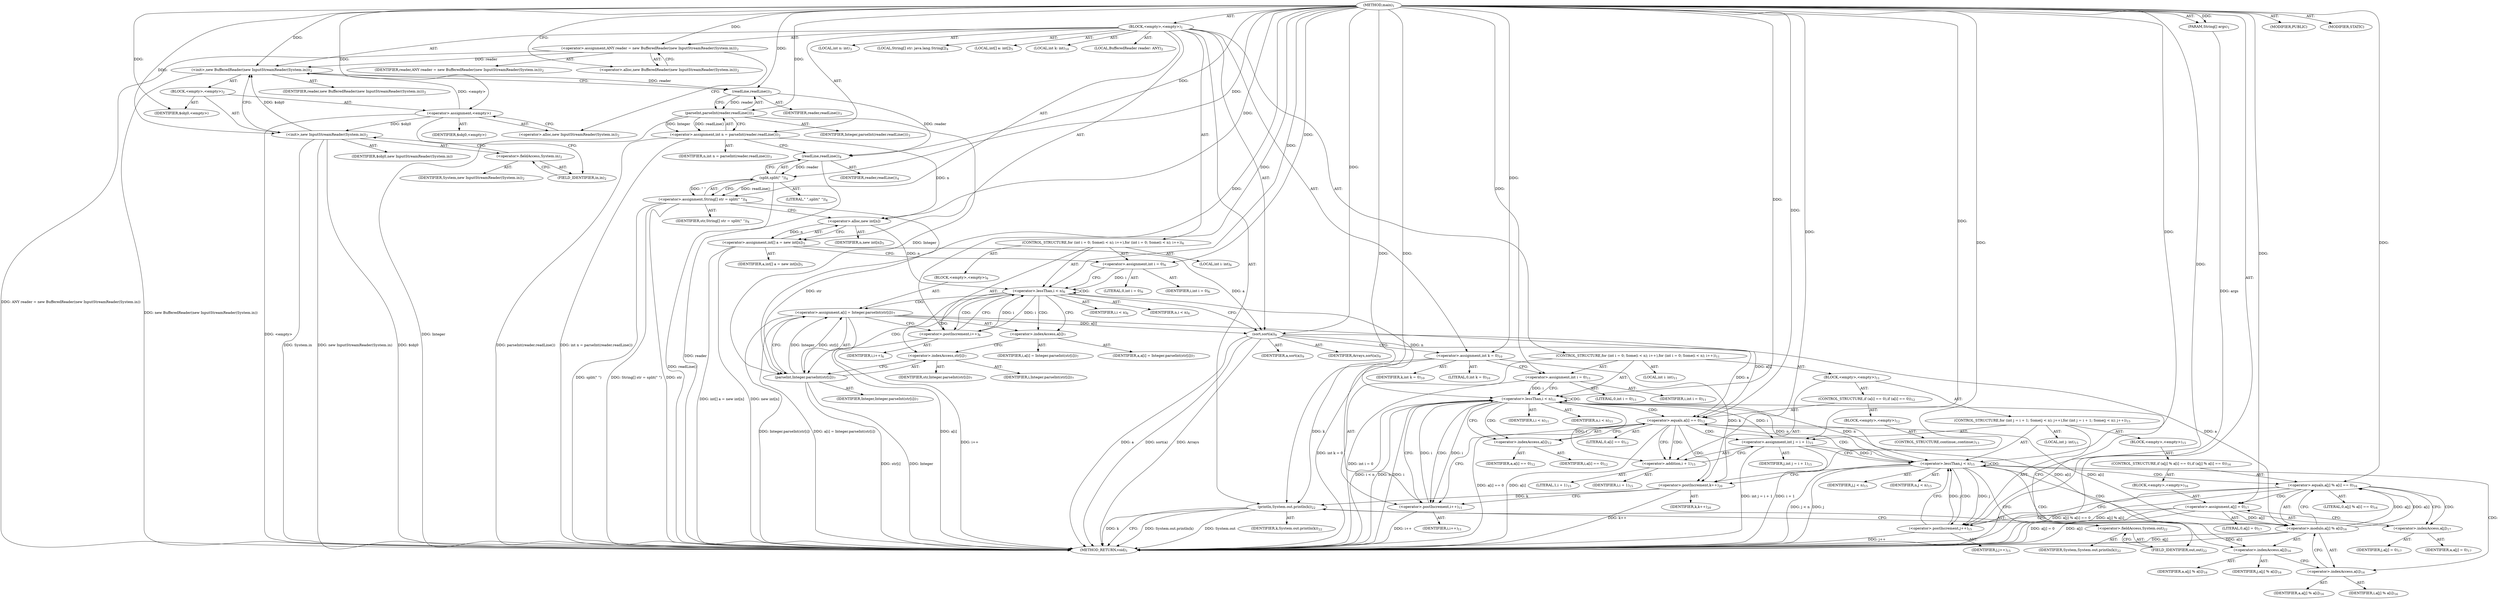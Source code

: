 digraph "main" {  
"19" [label = <(METHOD,main)<SUB>1</SUB>> ]
"20" [label = <(PARAM,String[] args)<SUB>1</SUB>> ]
"21" [label = <(BLOCK,&lt;empty&gt;,&lt;empty&gt;)<SUB>1</SUB>> ]
"4" [label = <(LOCAL,BufferedReader reader: ANY)<SUB>2</SUB>> ]
"22" [label = <(&lt;operator&gt;.assignment,ANY reader = new BufferedReader(new InputStreamReader(System.in)))<SUB>2</SUB>> ]
"23" [label = <(IDENTIFIER,reader,ANY reader = new BufferedReader(new InputStreamReader(System.in)))<SUB>2</SUB>> ]
"24" [label = <(&lt;operator&gt;.alloc,new BufferedReader(new InputStreamReader(System.in)))<SUB>2</SUB>> ]
"25" [label = <(&lt;init&gt;,new BufferedReader(new InputStreamReader(System.in)))<SUB>2</SUB>> ]
"3" [label = <(IDENTIFIER,reader,new BufferedReader(new InputStreamReader(System.in)))<SUB>2</SUB>> ]
"26" [label = <(BLOCK,&lt;empty&gt;,&lt;empty&gt;)<SUB>2</SUB>> ]
"27" [label = <(&lt;operator&gt;.assignment,&lt;empty&gt;)> ]
"28" [label = <(IDENTIFIER,$obj0,&lt;empty&gt;)> ]
"29" [label = <(&lt;operator&gt;.alloc,new InputStreamReader(System.in))<SUB>2</SUB>> ]
"30" [label = <(&lt;init&gt;,new InputStreamReader(System.in))<SUB>2</SUB>> ]
"31" [label = <(IDENTIFIER,$obj0,new InputStreamReader(System.in))> ]
"32" [label = <(&lt;operator&gt;.fieldAccess,System.in)<SUB>2</SUB>> ]
"33" [label = <(IDENTIFIER,System,new InputStreamReader(System.in))<SUB>2</SUB>> ]
"34" [label = <(FIELD_IDENTIFIER,in,in)<SUB>2</SUB>> ]
"35" [label = <(IDENTIFIER,$obj0,&lt;empty&gt;)> ]
"36" [label = <(LOCAL,int n: int)<SUB>3</SUB>> ]
"37" [label = <(&lt;operator&gt;.assignment,int n = parseInt(reader.readLine()))<SUB>3</SUB>> ]
"38" [label = <(IDENTIFIER,n,int n = parseInt(reader.readLine()))<SUB>3</SUB>> ]
"39" [label = <(parseInt,parseInt(reader.readLine()))<SUB>3</SUB>> ]
"40" [label = <(IDENTIFIER,Integer,parseInt(reader.readLine()))<SUB>3</SUB>> ]
"41" [label = <(readLine,readLine())<SUB>3</SUB>> ]
"42" [label = <(IDENTIFIER,reader,readLine())<SUB>3</SUB>> ]
"43" [label = <(LOCAL,String[] str: java.lang.String[])<SUB>4</SUB>> ]
"44" [label = <(&lt;operator&gt;.assignment,String[] str = split(&quot; &quot;))<SUB>4</SUB>> ]
"45" [label = <(IDENTIFIER,str,String[] str = split(&quot; &quot;))<SUB>4</SUB>> ]
"46" [label = <(split,split(&quot; &quot;))<SUB>4</SUB>> ]
"47" [label = <(readLine,readLine())<SUB>4</SUB>> ]
"48" [label = <(IDENTIFIER,reader,readLine())<SUB>4</SUB>> ]
"49" [label = <(LITERAL,&quot; &quot;,split(&quot; &quot;))<SUB>4</SUB>> ]
"50" [label = <(LOCAL,int[] a: int[])<SUB>5</SUB>> ]
"51" [label = <(&lt;operator&gt;.assignment,int[] a = new int[n])<SUB>5</SUB>> ]
"52" [label = <(IDENTIFIER,a,int[] a = new int[n])<SUB>5</SUB>> ]
"53" [label = <(&lt;operator&gt;.alloc,new int[n])> ]
"54" [label = <(IDENTIFIER,n,new int[n])<SUB>5</SUB>> ]
"55" [label = <(CONTROL_STRUCTURE,for (int i = 0; Some(i &lt; n); i++),for (int i = 0; Some(i &lt; n); i++))<SUB>6</SUB>> ]
"56" [label = <(LOCAL,int i: int)<SUB>6</SUB>> ]
"57" [label = <(&lt;operator&gt;.assignment,int i = 0)<SUB>6</SUB>> ]
"58" [label = <(IDENTIFIER,i,int i = 0)<SUB>6</SUB>> ]
"59" [label = <(LITERAL,0,int i = 0)<SUB>6</SUB>> ]
"60" [label = <(&lt;operator&gt;.lessThan,i &lt; n)<SUB>6</SUB>> ]
"61" [label = <(IDENTIFIER,i,i &lt; n)<SUB>6</SUB>> ]
"62" [label = <(IDENTIFIER,n,i &lt; n)<SUB>6</SUB>> ]
"63" [label = <(&lt;operator&gt;.postIncrement,i++)<SUB>6</SUB>> ]
"64" [label = <(IDENTIFIER,i,i++)<SUB>6</SUB>> ]
"65" [label = <(BLOCK,&lt;empty&gt;,&lt;empty&gt;)<SUB>6</SUB>> ]
"66" [label = <(&lt;operator&gt;.assignment,a[i] = Integer.parseInt(str[i]))<SUB>7</SUB>> ]
"67" [label = <(&lt;operator&gt;.indexAccess,a[i])<SUB>7</SUB>> ]
"68" [label = <(IDENTIFIER,a,a[i] = Integer.parseInt(str[i]))<SUB>7</SUB>> ]
"69" [label = <(IDENTIFIER,i,a[i] = Integer.parseInt(str[i]))<SUB>7</SUB>> ]
"70" [label = <(parseInt,Integer.parseInt(str[i]))<SUB>7</SUB>> ]
"71" [label = <(IDENTIFIER,Integer,Integer.parseInt(str[i]))<SUB>7</SUB>> ]
"72" [label = <(&lt;operator&gt;.indexAccess,str[i])<SUB>7</SUB>> ]
"73" [label = <(IDENTIFIER,str,Integer.parseInt(str[i]))<SUB>7</SUB>> ]
"74" [label = <(IDENTIFIER,i,Integer.parseInt(str[i]))<SUB>7</SUB>> ]
"75" [label = <(sort,sort(a))<SUB>9</SUB>> ]
"76" [label = <(IDENTIFIER,Arrays,sort(a))<SUB>9</SUB>> ]
"77" [label = <(IDENTIFIER,a,sort(a))<SUB>9</SUB>> ]
"78" [label = <(LOCAL,int k: int)<SUB>10</SUB>> ]
"79" [label = <(&lt;operator&gt;.assignment,int k = 0)<SUB>10</SUB>> ]
"80" [label = <(IDENTIFIER,k,int k = 0)<SUB>10</SUB>> ]
"81" [label = <(LITERAL,0,int k = 0)<SUB>10</SUB>> ]
"82" [label = <(CONTROL_STRUCTURE,for (int i = 0; Some(i &lt; n); i++),for (int i = 0; Some(i &lt; n); i++))<SUB>11</SUB>> ]
"83" [label = <(LOCAL,int i: int)<SUB>11</SUB>> ]
"84" [label = <(&lt;operator&gt;.assignment,int i = 0)<SUB>11</SUB>> ]
"85" [label = <(IDENTIFIER,i,int i = 0)<SUB>11</SUB>> ]
"86" [label = <(LITERAL,0,int i = 0)<SUB>11</SUB>> ]
"87" [label = <(&lt;operator&gt;.lessThan,i &lt; n)<SUB>11</SUB>> ]
"88" [label = <(IDENTIFIER,i,i &lt; n)<SUB>11</SUB>> ]
"89" [label = <(IDENTIFIER,n,i &lt; n)<SUB>11</SUB>> ]
"90" [label = <(&lt;operator&gt;.postIncrement,i++)<SUB>11</SUB>> ]
"91" [label = <(IDENTIFIER,i,i++)<SUB>11</SUB>> ]
"92" [label = <(BLOCK,&lt;empty&gt;,&lt;empty&gt;)<SUB>11</SUB>> ]
"93" [label = <(CONTROL_STRUCTURE,if (a[i] == 0),if (a[i] == 0))<SUB>12</SUB>> ]
"94" [label = <(&lt;operator&gt;.equals,a[i] == 0)<SUB>12</SUB>> ]
"95" [label = <(&lt;operator&gt;.indexAccess,a[i])<SUB>12</SUB>> ]
"96" [label = <(IDENTIFIER,a,a[i] == 0)<SUB>12</SUB>> ]
"97" [label = <(IDENTIFIER,i,a[i] == 0)<SUB>12</SUB>> ]
"98" [label = <(LITERAL,0,a[i] == 0)<SUB>12</SUB>> ]
"99" [label = <(BLOCK,&lt;empty&gt;,&lt;empty&gt;)<SUB>12</SUB>> ]
"100" [label = <(CONTROL_STRUCTURE,continue;,continue;)<SUB>13</SUB>> ]
"101" [label = <(CONTROL_STRUCTURE,for (int j = i + 1; Some(j &lt; n); j++),for (int j = i + 1; Some(j &lt; n); j++))<SUB>15</SUB>> ]
"102" [label = <(LOCAL,int j: int)<SUB>15</SUB>> ]
"103" [label = <(&lt;operator&gt;.assignment,int j = i + 1)<SUB>15</SUB>> ]
"104" [label = <(IDENTIFIER,j,int j = i + 1)<SUB>15</SUB>> ]
"105" [label = <(&lt;operator&gt;.addition,i + 1)<SUB>15</SUB>> ]
"106" [label = <(IDENTIFIER,i,i + 1)<SUB>15</SUB>> ]
"107" [label = <(LITERAL,1,i + 1)<SUB>15</SUB>> ]
"108" [label = <(&lt;operator&gt;.lessThan,j &lt; n)<SUB>15</SUB>> ]
"109" [label = <(IDENTIFIER,j,j &lt; n)<SUB>15</SUB>> ]
"110" [label = <(IDENTIFIER,n,j &lt; n)<SUB>15</SUB>> ]
"111" [label = <(&lt;operator&gt;.postIncrement,j++)<SUB>15</SUB>> ]
"112" [label = <(IDENTIFIER,j,j++)<SUB>15</SUB>> ]
"113" [label = <(BLOCK,&lt;empty&gt;,&lt;empty&gt;)<SUB>15</SUB>> ]
"114" [label = <(CONTROL_STRUCTURE,if (a[j] % a[i] == 0),if (a[j] % a[i] == 0))<SUB>16</SUB>> ]
"115" [label = <(&lt;operator&gt;.equals,a[j] % a[i] == 0)<SUB>16</SUB>> ]
"116" [label = <(&lt;operator&gt;.modulo,a[j] % a[i])<SUB>16</SUB>> ]
"117" [label = <(&lt;operator&gt;.indexAccess,a[j])<SUB>16</SUB>> ]
"118" [label = <(IDENTIFIER,a,a[j] % a[i])<SUB>16</SUB>> ]
"119" [label = <(IDENTIFIER,j,a[j] % a[i])<SUB>16</SUB>> ]
"120" [label = <(&lt;operator&gt;.indexAccess,a[i])<SUB>16</SUB>> ]
"121" [label = <(IDENTIFIER,a,a[j] % a[i])<SUB>16</SUB>> ]
"122" [label = <(IDENTIFIER,i,a[j] % a[i])<SUB>16</SUB>> ]
"123" [label = <(LITERAL,0,a[j] % a[i] == 0)<SUB>16</SUB>> ]
"124" [label = <(BLOCK,&lt;empty&gt;,&lt;empty&gt;)<SUB>16</SUB>> ]
"125" [label = <(&lt;operator&gt;.assignment,a[j] = 0)<SUB>17</SUB>> ]
"126" [label = <(&lt;operator&gt;.indexAccess,a[j])<SUB>17</SUB>> ]
"127" [label = <(IDENTIFIER,a,a[j] = 0)<SUB>17</SUB>> ]
"128" [label = <(IDENTIFIER,j,a[j] = 0)<SUB>17</SUB>> ]
"129" [label = <(LITERAL,0,a[j] = 0)<SUB>17</SUB>> ]
"130" [label = <(&lt;operator&gt;.postIncrement,k++)<SUB>20</SUB>> ]
"131" [label = <(IDENTIFIER,k,k++)<SUB>20</SUB>> ]
"132" [label = <(println,System.out.println(k))<SUB>22</SUB>> ]
"133" [label = <(&lt;operator&gt;.fieldAccess,System.out)<SUB>22</SUB>> ]
"134" [label = <(IDENTIFIER,System,System.out.println(k))<SUB>22</SUB>> ]
"135" [label = <(FIELD_IDENTIFIER,out,out)<SUB>22</SUB>> ]
"136" [label = <(IDENTIFIER,k,System.out.println(k))<SUB>22</SUB>> ]
"137" [label = <(MODIFIER,PUBLIC)> ]
"138" [label = <(MODIFIER,STATIC)> ]
"139" [label = <(METHOD_RETURN,void)<SUB>1</SUB>> ]
  "19" -> "20"  [ label = "AST: "] 
  "19" -> "21"  [ label = "AST: "] 
  "19" -> "137"  [ label = "AST: "] 
  "19" -> "138"  [ label = "AST: "] 
  "19" -> "139"  [ label = "AST: "] 
  "21" -> "4"  [ label = "AST: "] 
  "21" -> "22"  [ label = "AST: "] 
  "21" -> "25"  [ label = "AST: "] 
  "21" -> "36"  [ label = "AST: "] 
  "21" -> "37"  [ label = "AST: "] 
  "21" -> "43"  [ label = "AST: "] 
  "21" -> "44"  [ label = "AST: "] 
  "21" -> "50"  [ label = "AST: "] 
  "21" -> "51"  [ label = "AST: "] 
  "21" -> "55"  [ label = "AST: "] 
  "21" -> "75"  [ label = "AST: "] 
  "21" -> "78"  [ label = "AST: "] 
  "21" -> "79"  [ label = "AST: "] 
  "21" -> "82"  [ label = "AST: "] 
  "21" -> "132"  [ label = "AST: "] 
  "22" -> "23"  [ label = "AST: "] 
  "22" -> "24"  [ label = "AST: "] 
  "25" -> "3"  [ label = "AST: "] 
  "25" -> "26"  [ label = "AST: "] 
  "26" -> "27"  [ label = "AST: "] 
  "26" -> "30"  [ label = "AST: "] 
  "26" -> "35"  [ label = "AST: "] 
  "27" -> "28"  [ label = "AST: "] 
  "27" -> "29"  [ label = "AST: "] 
  "30" -> "31"  [ label = "AST: "] 
  "30" -> "32"  [ label = "AST: "] 
  "32" -> "33"  [ label = "AST: "] 
  "32" -> "34"  [ label = "AST: "] 
  "37" -> "38"  [ label = "AST: "] 
  "37" -> "39"  [ label = "AST: "] 
  "39" -> "40"  [ label = "AST: "] 
  "39" -> "41"  [ label = "AST: "] 
  "41" -> "42"  [ label = "AST: "] 
  "44" -> "45"  [ label = "AST: "] 
  "44" -> "46"  [ label = "AST: "] 
  "46" -> "47"  [ label = "AST: "] 
  "46" -> "49"  [ label = "AST: "] 
  "47" -> "48"  [ label = "AST: "] 
  "51" -> "52"  [ label = "AST: "] 
  "51" -> "53"  [ label = "AST: "] 
  "53" -> "54"  [ label = "AST: "] 
  "55" -> "56"  [ label = "AST: "] 
  "55" -> "57"  [ label = "AST: "] 
  "55" -> "60"  [ label = "AST: "] 
  "55" -> "63"  [ label = "AST: "] 
  "55" -> "65"  [ label = "AST: "] 
  "57" -> "58"  [ label = "AST: "] 
  "57" -> "59"  [ label = "AST: "] 
  "60" -> "61"  [ label = "AST: "] 
  "60" -> "62"  [ label = "AST: "] 
  "63" -> "64"  [ label = "AST: "] 
  "65" -> "66"  [ label = "AST: "] 
  "66" -> "67"  [ label = "AST: "] 
  "66" -> "70"  [ label = "AST: "] 
  "67" -> "68"  [ label = "AST: "] 
  "67" -> "69"  [ label = "AST: "] 
  "70" -> "71"  [ label = "AST: "] 
  "70" -> "72"  [ label = "AST: "] 
  "72" -> "73"  [ label = "AST: "] 
  "72" -> "74"  [ label = "AST: "] 
  "75" -> "76"  [ label = "AST: "] 
  "75" -> "77"  [ label = "AST: "] 
  "79" -> "80"  [ label = "AST: "] 
  "79" -> "81"  [ label = "AST: "] 
  "82" -> "83"  [ label = "AST: "] 
  "82" -> "84"  [ label = "AST: "] 
  "82" -> "87"  [ label = "AST: "] 
  "82" -> "90"  [ label = "AST: "] 
  "82" -> "92"  [ label = "AST: "] 
  "84" -> "85"  [ label = "AST: "] 
  "84" -> "86"  [ label = "AST: "] 
  "87" -> "88"  [ label = "AST: "] 
  "87" -> "89"  [ label = "AST: "] 
  "90" -> "91"  [ label = "AST: "] 
  "92" -> "93"  [ label = "AST: "] 
  "92" -> "101"  [ label = "AST: "] 
  "92" -> "130"  [ label = "AST: "] 
  "93" -> "94"  [ label = "AST: "] 
  "93" -> "99"  [ label = "AST: "] 
  "94" -> "95"  [ label = "AST: "] 
  "94" -> "98"  [ label = "AST: "] 
  "95" -> "96"  [ label = "AST: "] 
  "95" -> "97"  [ label = "AST: "] 
  "99" -> "100"  [ label = "AST: "] 
  "101" -> "102"  [ label = "AST: "] 
  "101" -> "103"  [ label = "AST: "] 
  "101" -> "108"  [ label = "AST: "] 
  "101" -> "111"  [ label = "AST: "] 
  "101" -> "113"  [ label = "AST: "] 
  "103" -> "104"  [ label = "AST: "] 
  "103" -> "105"  [ label = "AST: "] 
  "105" -> "106"  [ label = "AST: "] 
  "105" -> "107"  [ label = "AST: "] 
  "108" -> "109"  [ label = "AST: "] 
  "108" -> "110"  [ label = "AST: "] 
  "111" -> "112"  [ label = "AST: "] 
  "113" -> "114"  [ label = "AST: "] 
  "114" -> "115"  [ label = "AST: "] 
  "114" -> "124"  [ label = "AST: "] 
  "115" -> "116"  [ label = "AST: "] 
  "115" -> "123"  [ label = "AST: "] 
  "116" -> "117"  [ label = "AST: "] 
  "116" -> "120"  [ label = "AST: "] 
  "117" -> "118"  [ label = "AST: "] 
  "117" -> "119"  [ label = "AST: "] 
  "120" -> "121"  [ label = "AST: "] 
  "120" -> "122"  [ label = "AST: "] 
  "124" -> "125"  [ label = "AST: "] 
  "125" -> "126"  [ label = "AST: "] 
  "125" -> "129"  [ label = "AST: "] 
  "126" -> "127"  [ label = "AST: "] 
  "126" -> "128"  [ label = "AST: "] 
  "130" -> "131"  [ label = "AST: "] 
  "132" -> "133"  [ label = "AST: "] 
  "132" -> "136"  [ label = "AST: "] 
  "133" -> "134"  [ label = "AST: "] 
  "133" -> "135"  [ label = "AST: "] 
  "22" -> "29"  [ label = "CFG: "] 
  "25" -> "41"  [ label = "CFG: "] 
  "37" -> "47"  [ label = "CFG: "] 
  "44" -> "53"  [ label = "CFG: "] 
  "51" -> "57"  [ label = "CFG: "] 
  "75" -> "79"  [ label = "CFG: "] 
  "79" -> "84"  [ label = "CFG: "] 
  "132" -> "139"  [ label = "CFG: "] 
  "24" -> "22"  [ label = "CFG: "] 
  "39" -> "37"  [ label = "CFG: "] 
  "46" -> "44"  [ label = "CFG: "] 
  "53" -> "51"  [ label = "CFG: "] 
  "57" -> "60"  [ label = "CFG: "] 
  "60" -> "67"  [ label = "CFG: "] 
  "60" -> "75"  [ label = "CFG: "] 
  "63" -> "60"  [ label = "CFG: "] 
  "84" -> "87"  [ label = "CFG: "] 
  "87" -> "95"  [ label = "CFG: "] 
  "87" -> "135"  [ label = "CFG: "] 
  "90" -> "87"  [ label = "CFG: "] 
  "133" -> "132"  [ label = "CFG: "] 
  "27" -> "34"  [ label = "CFG: "] 
  "30" -> "25"  [ label = "CFG: "] 
  "41" -> "39"  [ label = "CFG: "] 
  "47" -> "46"  [ label = "CFG: "] 
  "66" -> "63"  [ label = "CFG: "] 
  "130" -> "90"  [ label = "CFG: "] 
  "135" -> "133"  [ label = "CFG: "] 
  "29" -> "27"  [ label = "CFG: "] 
  "32" -> "30"  [ label = "CFG: "] 
  "67" -> "72"  [ label = "CFG: "] 
  "70" -> "66"  [ label = "CFG: "] 
  "94" -> "90"  [ label = "CFG: "] 
  "94" -> "105"  [ label = "CFG: "] 
  "103" -> "108"  [ label = "CFG: "] 
  "108" -> "117"  [ label = "CFG: "] 
  "108" -> "130"  [ label = "CFG: "] 
  "111" -> "108"  [ label = "CFG: "] 
  "34" -> "32"  [ label = "CFG: "] 
  "72" -> "70"  [ label = "CFG: "] 
  "95" -> "94"  [ label = "CFG: "] 
  "105" -> "103"  [ label = "CFG: "] 
  "115" -> "126"  [ label = "CFG: "] 
  "115" -> "111"  [ label = "CFG: "] 
  "116" -> "115"  [ label = "CFG: "] 
  "125" -> "111"  [ label = "CFG: "] 
  "117" -> "120"  [ label = "CFG: "] 
  "120" -> "116"  [ label = "CFG: "] 
  "126" -> "125"  [ label = "CFG: "] 
  "19" -> "24"  [ label = "CFG: "] 
  "20" -> "139"  [ label = "DDG: args"] 
  "22" -> "139"  [ label = "DDG: ANY reader = new BufferedReader(new InputStreamReader(System.in))"] 
  "27" -> "139"  [ label = "DDG: &lt;empty&gt;"] 
  "30" -> "139"  [ label = "DDG: $obj0"] 
  "30" -> "139"  [ label = "DDG: System.in"] 
  "30" -> "139"  [ label = "DDG: new InputStreamReader(System.in)"] 
  "25" -> "139"  [ label = "DDG: new BufferedReader(new InputStreamReader(System.in))"] 
  "39" -> "139"  [ label = "DDG: Integer"] 
  "37" -> "139"  [ label = "DDG: parseInt(reader.readLine())"] 
  "37" -> "139"  [ label = "DDG: int n = parseInt(reader.readLine())"] 
  "44" -> "139"  [ label = "DDG: str"] 
  "47" -> "139"  [ label = "DDG: reader"] 
  "46" -> "139"  [ label = "DDG: readLine()"] 
  "44" -> "139"  [ label = "DDG: split(&quot; &quot;)"] 
  "44" -> "139"  [ label = "DDG: String[] str = split(&quot; &quot;)"] 
  "51" -> "139"  [ label = "DDG: new int[n]"] 
  "51" -> "139"  [ label = "DDG: int[] a = new int[n]"] 
  "75" -> "139"  [ label = "DDG: a"] 
  "75" -> "139"  [ label = "DDG: sort(a)"] 
  "79" -> "139"  [ label = "DDG: int k = 0"] 
  "84" -> "139"  [ label = "DDG: int i = 0"] 
  "87" -> "139"  [ label = "DDG: i"] 
  "87" -> "139"  [ label = "DDG: n"] 
  "87" -> "139"  [ label = "DDG: i &lt; n"] 
  "132" -> "139"  [ label = "DDG: System.out"] 
  "132" -> "139"  [ label = "DDG: k"] 
  "132" -> "139"  [ label = "DDG: System.out.println(k)"] 
  "94" -> "139"  [ label = "DDG: a[i]"] 
  "94" -> "139"  [ label = "DDG: a[i] == 0"] 
  "103" -> "139"  [ label = "DDG: i + 1"] 
  "103" -> "139"  [ label = "DDG: int j = i + 1"] 
  "108" -> "139"  [ label = "DDG: j"] 
  "108" -> "139"  [ label = "DDG: j &lt; n"] 
  "130" -> "139"  [ label = "DDG: k++"] 
  "116" -> "139"  [ label = "DDG: a[j]"] 
  "116" -> "139"  [ label = "DDG: a[i]"] 
  "115" -> "139"  [ label = "DDG: a[j] % a[i]"] 
  "115" -> "139"  [ label = "DDG: a[j] % a[i] == 0"] 
  "125" -> "139"  [ label = "DDG: a[j]"] 
  "125" -> "139"  [ label = "DDG: a[j] = 0"] 
  "111" -> "139"  [ label = "DDG: j++"] 
  "90" -> "139"  [ label = "DDG: i++"] 
  "66" -> "139"  [ label = "DDG: a[i]"] 
  "70" -> "139"  [ label = "DDG: Integer"] 
  "70" -> "139"  [ label = "DDG: str[i]"] 
  "66" -> "139"  [ label = "DDG: Integer.parseInt(str[i])"] 
  "66" -> "139"  [ label = "DDG: a[i] = Integer.parseInt(str[i])"] 
  "63" -> "139"  [ label = "DDG: i++"] 
  "75" -> "139"  [ label = "DDG: Arrays"] 
  "19" -> "20"  [ label = "DDG: "] 
  "19" -> "22"  [ label = "DDG: "] 
  "39" -> "37"  [ label = "DDG: Integer"] 
  "39" -> "37"  [ label = "DDG: readLine()"] 
  "46" -> "44"  [ label = "DDG: readLine()"] 
  "46" -> "44"  [ label = "DDG: &quot; &quot;"] 
  "53" -> "51"  [ label = "DDG: n"] 
  "19" -> "79"  [ label = "DDG: "] 
  "22" -> "25"  [ label = "DDG: reader"] 
  "19" -> "25"  [ label = "DDG: "] 
  "27" -> "25"  [ label = "DDG: &lt;empty&gt;"] 
  "30" -> "25"  [ label = "DDG: $obj0"] 
  "19" -> "57"  [ label = "DDG: "] 
  "19" -> "75"  [ label = "DDG: "] 
  "51" -> "75"  [ label = "DDG: a"] 
  "66" -> "75"  [ label = "DDG: a[i]"] 
  "19" -> "84"  [ label = "DDG: "] 
  "79" -> "132"  [ label = "DDG: k"] 
  "130" -> "132"  [ label = "DDG: k"] 
  "19" -> "132"  [ label = "DDG: "] 
  "19" -> "27"  [ label = "DDG: "] 
  "19" -> "35"  [ label = "DDG: "] 
  "19" -> "39"  [ label = "DDG: "] 
  "41" -> "39"  [ label = "DDG: reader"] 
  "47" -> "46"  [ label = "DDG: reader"] 
  "19" -> "46"  [ label = "DDG: "] 
  "37" -> "53"  [ label = "DDG: n"] 
  "19" -> "53"  [ label = "DDG: "] 
  "57" -> "60"  [ label = "DDG: i"] 
  "63" -> "60"  [ label = "DDG: i"] 
  "19" -> "60"  [ label = "DDG: "] 
  "53" -> "60"  [ label = "DDG: n"] 
  "60" -> "63"  [ label = "DDG: i"] 
  "19" -> "63"  [ label = "DDG: "] 
  "70" -> "66"  [ label = "DDG: Integer"] 
  "70" -> "66"  [ label = "DDG: str[i]"] 
  "84" -> "87"  [ label = "DDG: i"] 
  "90" -> "87"  [ label = "DDG: i"] 
  "19" -> "87"  [ label = "DDG: "] 
  "60" -> "87"  [ label = "DDG: n"] 
  "108" -> "87"  [ label = "DDG: n"] 
  "87" -> "90"  [ label = "DDG: i"] 
  "19" -> "90"  [ label = "DDG: "] 
  "27" -> "30"  [ label = "DDG: $obj0"] 
  "19" -> "30"  [ label = "DDG: "] 
  "25" -> "41"  [ label = "DDG: reader"] 
  "19" -> "41"  [ label = "DDG: "] 
  "41" -> "47"  [ label = "DDG: reader"] 
  "19" -> "47"  [ label = "DDG: "] 
  "87" -> "103"  [ label = "DDG: i"] 
  "19" -> "103"  [ label = "DDG: "] 
  "79" -> "130"  [ label = "DDG: k"] 
  "19" -> "130"  [ label = "DDG: "] 
  "39" -> "70"  [ label = "DDG: Integer"] 
  "19" -> "70"  [ label = "DDG: "] 
  "44" -> "70"  [ label = "DDG: str"] 
  "75" -> "94"  [ label = "DDG: a"] 
  "116" -> "94"  [ label = "DDG: a[i]"] 
  "66" -> "94"  [ label = "DDG: a[i]"] 
  "19" -> "94"  [ label = "DDG: "] 
  "103" -> "108"  [ label = "DDG: j"] 
  "111" -> "108"  [ label = "DDG: j"] 
  "19" -> "108"  [ label = "DDG: "] 
  "87" -> "108"  [ label = "DDG: n"] 
  "108" -> "111"  [ label = "DDG: j"] 
  "19" -> "111"  [ label = "DDG: "] 
  "87" -> "105"  [ label = "DDG: i"] 
  "19" -> "105"  [ label = "DDG: "] 
  "116" -> "115"  [ label = "DDG: a[j]"] 
  "116" -> "115"  [ label = "DDG: a[i]"] 
  "19" -> "115"  [ label = "DDG: "] 
  "19" -> "125"  [ label = "DDG: "] 
  "75" -> "116"  [ label = "DDG: a"] 
  "125" -> "116"  [ label = "DDG: a[j]"] 
  "94" -> "116"  [ label = "DDG: a[i]"] 
  "60" -> "60"  [ label = "CDG: "] 
  "60" -> "66"  [ label = "CDG: "] 
  "60" -> "72"  [ label = "CDG: "] 
  "60" -> "67"  [ label = "CDG: "] 
  "60" -> "70"  [ label = "CDG: "] 
  "60" -> "63"  [ label = "CDG: "] 
  "87" -> "94"  [ label = "CDG: "] 
  "87" -> "95"  [ label = "CDG: "] 
  "87" -> "87"  [ label = "CDG: "] 
  "87" -> "90"  [ label = "CDG: "] 
  "94" -> "103"  [ label = "CDG: "] 
  "94" -> "105"  [ label = "CDG: "] 
  "94" -> "130"  [ label = "CDG: "] 
  "94" -> "108"  [ label = "CDG: "] 
  "108" -> "115"  [ label = "CDG: "] 
  "108" -> "120"  [ label = "CDG: "] 
  "108" -> "116"  [ label = "CDG: "] 
  "108" -> "117"  [ label = "CDG: "] 
  "108" -> "108"  [ label = "CDG: "] 
  "108" -> "111"  [ label = "CDG: "] 
  "115" -> "126"  [ label = "CDG: "] 
  "115" -> "125"  [ label = "CDG: "] 
}
